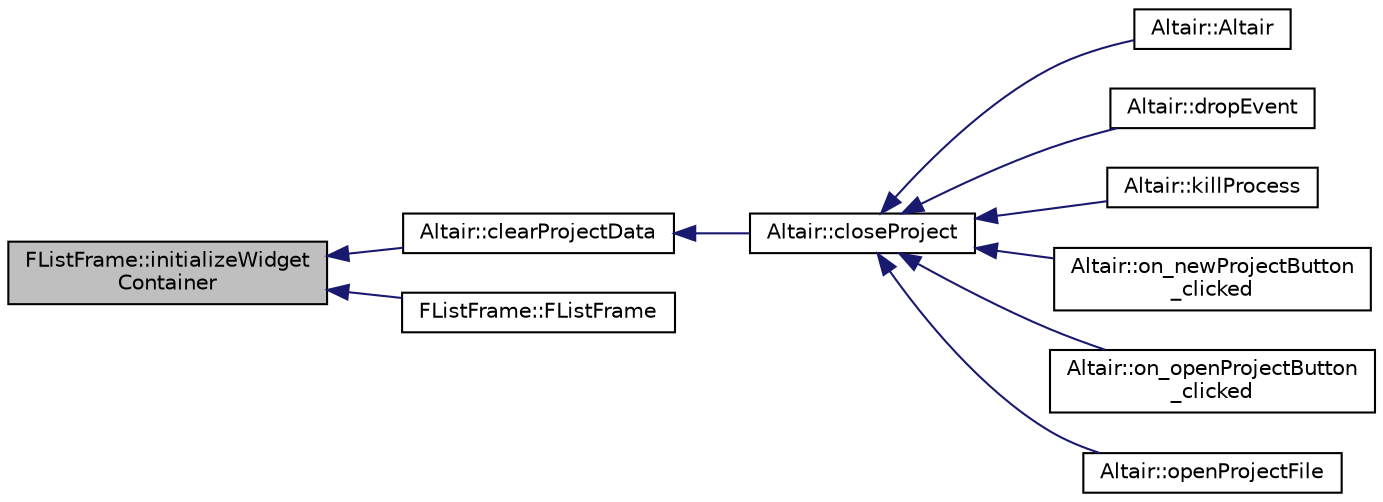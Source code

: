 digraph "FListFrame::initializeWidgetContainer"
{
 // INTERACTIVE_SVG=YES
  edge [fontname="Helvetica",fontsize="10",labelfontname="Helvetica",labelfontsize="10"];
  node [fontname="Helvetica",fontsize="10",shape=record];
  rankdir="LR";
  Node246 [label="FListFrame::initializeWidget\lContainer",height=0.2,width=0.4,color="black", fillcolor="grey75", style="filled", fontcolor="black"];
  Node246 -> Node247 [dir="back",color="midnightblue",fontsize="10",style="solid",fontname="Helvetica"];
  Node247 [label="Altair::clearProjectData",height=0.2,width=0.4,color="black", fillcolor="white", style="filled",URL="$class_altair.html#a5b3c33b6ae4f6b57b5593245751ef203",tooltip="Efface toutes les données du projet .alt et réinitialise l&#39;interface et les conteneurs de données int..."];
  Node247 -> Node248 [dir="back",color="midnightblue",fontsize="10",style="solid",fontname="Helvetica"];
  Node248 [label="Altair::closeProject",height=0.2,width=0.4,color="black", fillcolor="white", style="filled",URL="$class_altair.html#ab67e3285c4a6c8fb48d12381ea6ac6bd",tooltip="Ferme le projet et réinitialise l&#39;interface (gestionnaire de projet inclus) "];
  Node248 -> Node249 [dir="back",color="midnightblue",fontsize="10",style="solid",fontname="Helvetica"];
  Node249 [label="Altair::Altair",height=0.2,width=0.4,color="black", fillcolor="white", style="filled",URL="$class_altair.html#ae0975ced0a36e0ed889ae06043a4df66",tooltip="Constructeur. "];
  Node248 -> Node250 [dir="back",color="midnightblue",fontsize="10",style="solid",fontname="Helvetica"];
  Node250 [label="Altair::dropEvent",height=0.2,width=0.4,color="black", fillcolor="white", style="filled",URL="$class_altair.html#a1afa285a65e0bdff4c761ad05ec9f8df",tooltip="Fonction réimplémentée : fin du déplacement de la souris. "];
  Node248 -> Node251 [dir="back",color="midnightblue",fontsize="10",style="solid",fontname="Helvetica"];
  Node251 [label="Altair::killProcess",height=0.2,width=0.4,color="black", fillcolor="white", style="filled",URL="$class_altair.html#a2f6882c170016e2d7729058b08896a1d",tooltip="Tuer l&#39;application en ligne de commande lhx. "];
  Node248 -> Node252 [dir="back",color="midnightblue",fontsize="10",style="solid",fontname="Helvetica"];
  Node252 [label="Altair::on_newProjectButton\l_clicked",height=0.2,width=0.4,color="black", fillcolor="white", style="filled",URL="$class_altair.html#a2e9b932b1dbf45bf9ad0db41dce474b6",tooltip="Crée un nouveau projet défaut.alt. "];
  Node248 -> Node253 [dir="back",color="midnightblue",fontsize="10",style="solid",fontname="Helvetica"];
  Node253 [label="Altair::on_openProjectButton\l_clicked",height=0.2,width=0.4,color="black", fillcolor="white", style="filled",URL="$class_altair.html#ab98d384297c6b94ff65a683eb5f99633",tooltip="Ouvre le projet, le décode en appelant parseProjectFile et actualise l&#39;interface  en conséquence..."];
  Node248 -> Node254 [dir="back",color="midnightblue",fontsize="10",style="solid",fontname="Helvetica"];
  Node254 [label="Altair::openProjectFile",height=0.2,width=0.4,color="black", fillcolor="white", style="filled",URL="$class_altair.html#a84cf34107cd413ab33800b583bdef59e",tooltip="Ouvre le projet .alt et décode le projet pour actualiser l&#39;interface. "];
  Node246 -> Node255 [dir="back",color="midnightblue",fontsize="10",style="solid",fontname="Helvetica"];
  Node255 [label="FListFrame::FListFrame",height=0.2,width=0.4,color="black", fillcolor="white", style="filled",URL="$class_f_list_frame.html#a865246df8a4d4000ac3c818abc6d7f71",tooltip="Constructeur de la classe. "];
}
